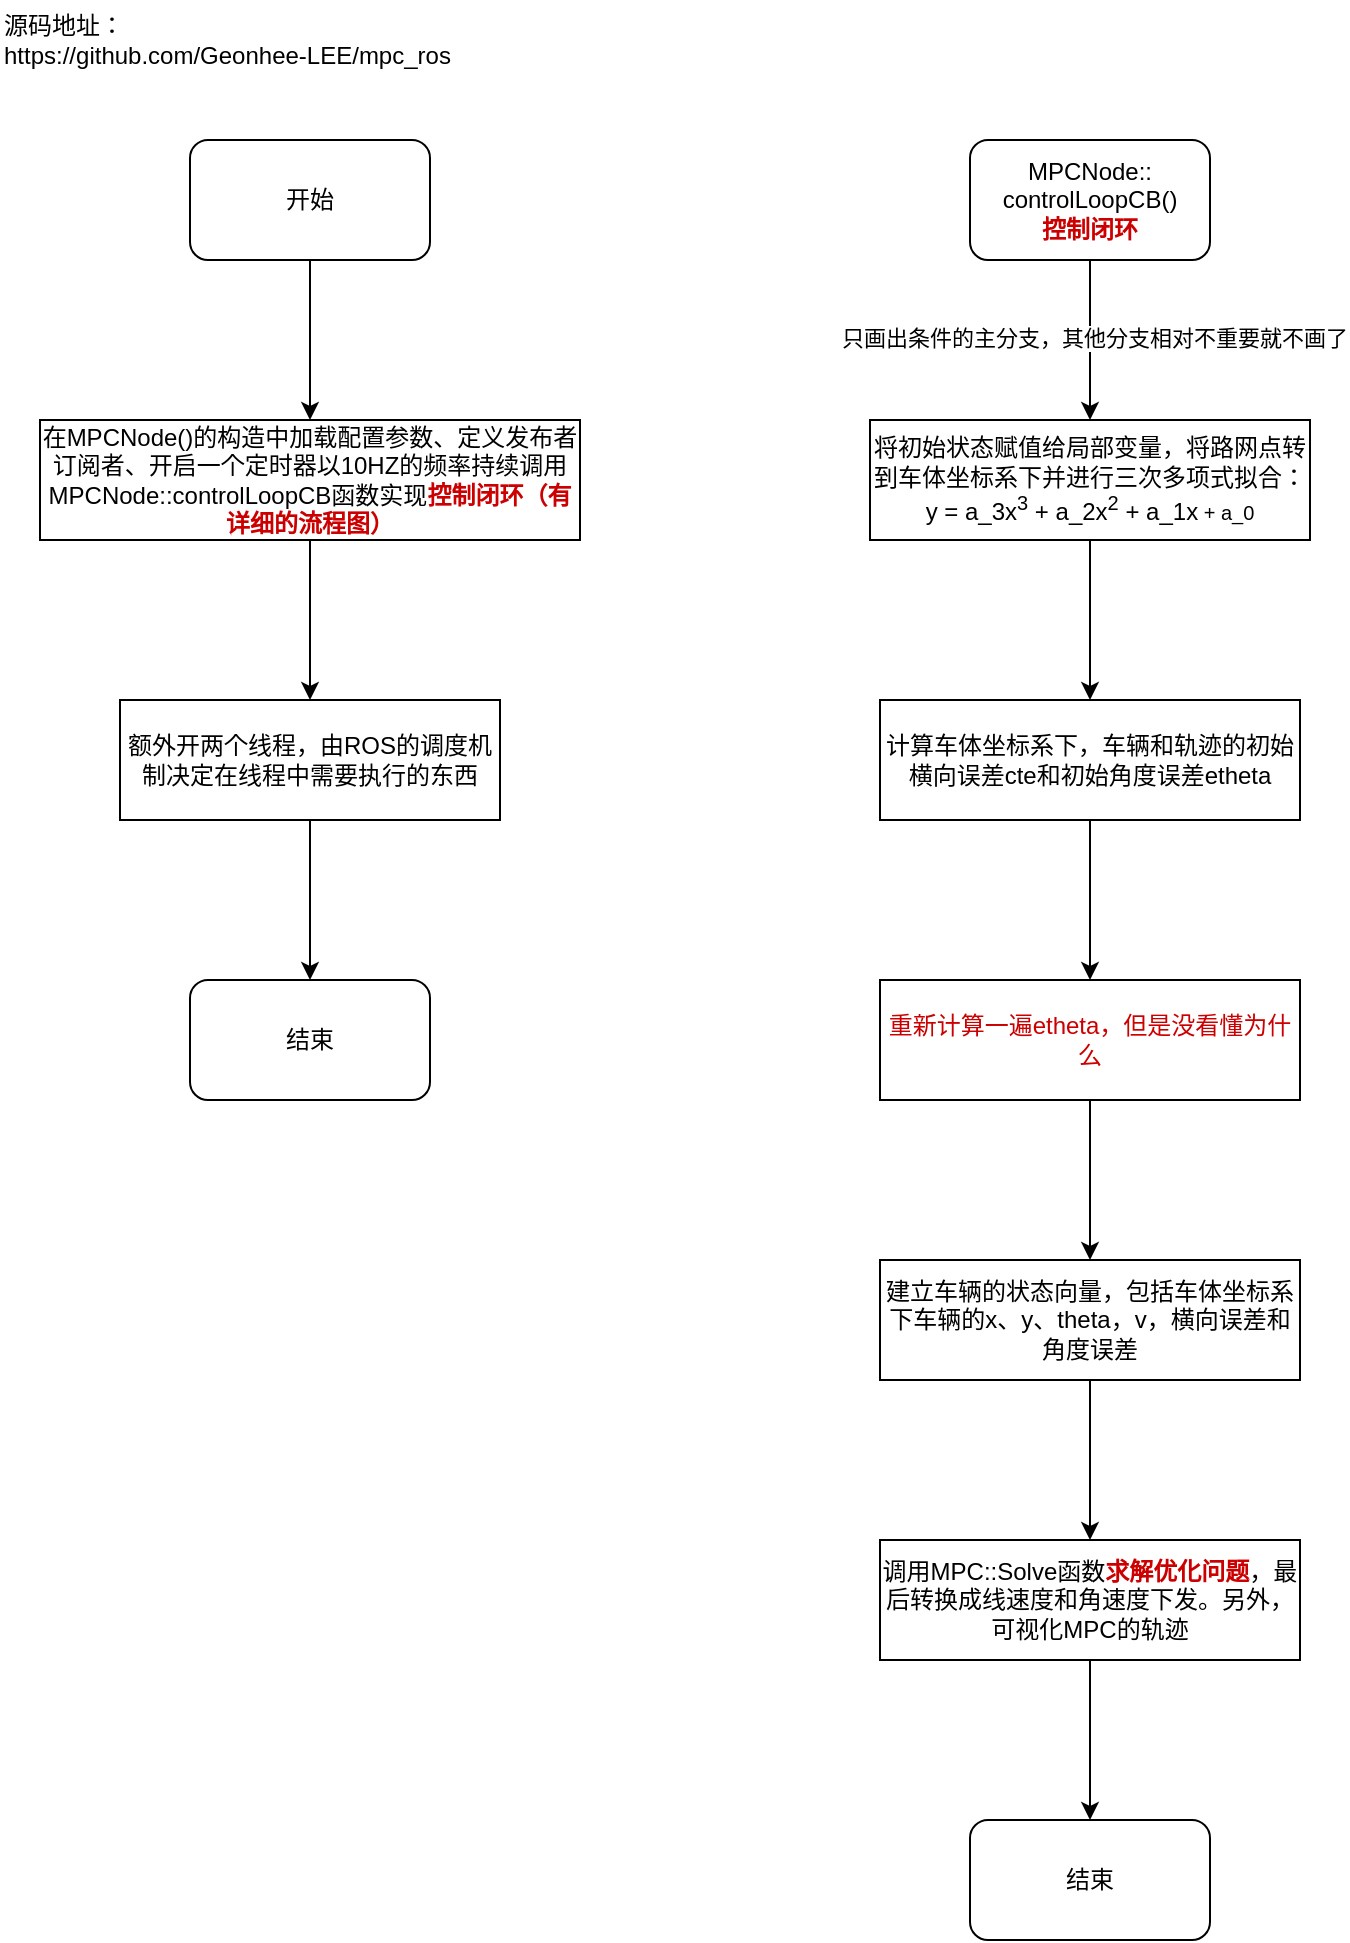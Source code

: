 <mxfile version="25.0.3">
  <diagram name="第 1 页" id="hwGAMa8Qym_tdzRik-dT">
    <mxGraphModel dx="1946" dy="1080" grid="1" gridSize="10" guides="1" tooltips="1" connect="1" arrows="1" fold="1" page="1" pageScale="1" pageWidth="827" pageHeight="1169" math="0" shadow="0">
      <root>
        <mxCell id="0" />
        <mxCell id="1" parent="0" />
        <mxCell id="DEDyVDNNjn7AEogCk7KL-1" value="源码地址：&lt;div&gt;https://github.com/Geonhee-LEE/mpc_ros&lt;/div&gt;" style="text;html=1;align=left;verticalAlign=middle;resizable=0;points=[];autosize=1;strokeColor=none;fillColor=none;" vertex="1" parent="1">
          <mxGeometry x="20" y="10" width="250" height="40" as="geometry" />
        </mxCell>
        <mxCell id="DEDyVDNNjn7AEogCk7KL-4" value="" style="edgeStyle=orthogonalEdgeStyle;rounded=0;orthogonalLoop=1;jettySize=auto;html=1;" edge="1" parent="1" source="DEDyVDNNjn7AEogCk7KL-2" target="DEDyVDNNjn7AEogCk7KL-3">
          <mxGeometry relative="1" as="geometry" />
        </mxCell>
        <mxCell id="DEDyVDNNjn7AEogCk7KL-2" value="开始" style="rounded=1;whiteSpace=wrap;html=1;" vertex="1" parent="1">
          <mxGeometry x="115" y="80" width="120" height="60" as="geometry" />
        </mxCell>
        <mxCell id="DEDyVDNNjn7AEogCk7KL-8" value="" style="edgeStyle=orthogonalEdgeStyle;rounded=0;orthogonalLoop=1;jettySize=auto;html=1;" edge="1" parent="1" source="DEDyVDNNjn7AEogCk7KL-3" target="DEDyVDNNjn7AEogCk7KL-7">
          <mxGeometry relative="1" as="geometry" />
        </mxCell>
        <mxCell id="DEDyVDNNjn7AEogCk7KL-3" value="在MPCNode()的构造中加载配置参数、定义发布者订阅者、开启一个定时器以10HZ的频率持续调用MPCNode::controlLoopCB函数实现&lt;b&gt;&lt;font color=&quot;#cc0000&quot;&gt;控制闭环（有详细的流程图）&lt;/font&gt;&lt;/b&gt;" style="whiteSpace=wrap;html=1;rounded=0;" vertex="1" parent="1">
          <mxGeometry x="40" y="220" width="270" height="60" as="geometry" />
        </mxCell>
        <mxCell id="DEDyVDNNjn7AEogCk7KL-10" value="" style="edgeStyle=orthogonalEdgeStyle;rounded=0;orthogonalLoop=1;jettySize=auto;html=1;" edge="1" parent="1" source="DEDyVDNNjn7AEogCk7KL-7" target="DEDyVDNNjn7AEogCk7KL-9">
          <mxGeometry relative="1" as="geometry" />
        </mxCell>
        <mxCell id="DEDyVDNNjn7AEogCk7KL-7" value="额外开两个线程，由ROS的调度机制决定在线程中需要执行的东西" style="whiteSpace=wrap;html=1;rounded=0;" vertex="1" parent="1">
          <mxGeometry x="80" y="360" width="190" height="60" as="geometry" />
        </mxCell>
        <mxCell id="DEDyVDNNjn7AEogCk7KL-9" value="结束" style="whiteSpace=wrap;html=1;rounded=1;" vertex="1" parent="1">
          <mxGeometry x="115" y="500" width="120" height="60" as="geometry" />
        </mxCell>
        <mxCell id="DEDyVDNNjn7AEogCk7KL-11" value="" style="edgeStyle=orthogonalEdgeStyle;rounded=0;orthogonalLoop=1;jettySize=auto;html=1;" edge="1" source="DEDyVDNNjn7AEogCk7KL-12" target="DEDyVDNNjn7AEogCk7KL-14" parent="1">
          <mxGeometry relative="1" as="geometry" />
        </mxCell>
        <mxCell id="DEDyVDNNjn7AEogCk7KL-18" value="只画出条件的主分支，其他分支相对不重要就不画了" style="edgeLabel;html=1;align=center;verticalAlign=middle;resizable=0;points=[];" vertex="1" connectable="0" parent="DEDyVDNNjn7AEogCk7KL-11">
          <mxGeometry x="-0.025" y="2" relative="1" as="geometry">
            <mxPoint as="offset" />
          </mxGeometry>
        </mxCell>
        <mxCell id="DEDyVDNNjn7AEogCk7KL-12" value="MPCNode::&lt;div&gt;controlLoopCB()&lt;/div&gt;&lt;div&gt;&lt;b&gt;&lt;font color=&quot;#cc0000&quot;&gt;控制闭环&lt;/font&gt;&lt;/b&gt;&lt;/div&gt;" style="rounded=1;whiteSpace=wrap;html=1;" vertex="1" parent="1">
          <mxGeometry x="505" y="80" width="120" height="60" as="geometry" />
        </mxCell>
        <mxCell id="DEDyVDNNjn7AEogCk7KL-13" value="" style="edgeStyle=orthogonalEdgeStyle;rounded=0;orthogonalLoop=1;jettySize=auto;html=1;" edge="1" source="DEDyVDNNjn7AEogCk7KL-14" target="DEDyVDNNjn7AEogCk7KL-16" parent="1">
          <mxGeometry relative="1" as="geometry" />
        </mxCell>
        <mxCell id="DEDyVDNNjn7AEogCk7KL-14" value="将初始状态赋值给局部变量，将路网点转到车体坐标系下并进行三次多项式拟合：&lt;div&gt;y = a_3x&lt;sup&gt;3&lt;/sup&gt; +&amp;nbsp;&lt;span style=&quot;background-color: initial;&quot;&gt;a_2x&lt;/span&gt;&lt;sup style=&quot;background-color: initial;&quot;&gt;2&lt;/sup&gt;&lt;span style=&quot;background-color: initial;&quot;&gt;&amp;nbsp;&lt;/span&gt;&lt;span style=&quot;background-color: initial;&quot;&gt;+&amp;nbsp;&lt;/span&gt;&lt;span style=&quot;background-color: initial;&quot;&gt;a_1x&lt;span style=&quot;font-size: 10px;&quot;&gt;&amp;nbsp;+ a_0&lt;/span&gt;&lt;/span&gt;&lt;/div&gt;" style="whiteSpace=wrap;html=1;rounded=0;" vertex="1" parent="1">
          <mxGeometry x="455" y="220" width="220" height="60" as="geometry" />
        </mxCell>
        <mxCell id="DEDyVDNNjn7AEogCk7KL-20" value="" style="edgeStyle=orthogonalEdgeStyle;rounded=0;orthogonalLoop=1;jettySize=auto;html=1;" edge="1" parent="1" source="DEDyVDNNjn7AEogCk7KL-16" target="DEDyVDNNjn7AEogCk7KL-19">
          <mxGeometry relative="1" as="geometry" />
        </mxCell>
        <mxCell id="DEDyVDNNjn7AEogCk7KL-16" value="计算车体坐标系下，车辆和轨迹的初始横向误差cte和初始角度误差etheta" style="whiteSpace=wrap;html=1;rounded=0;" vertex="1" parent="1">
          <mxGeometry x="460" y="360" width="210" height="60" as="geometry" />
        </mxCell>
        <mxCell id="DEDyVDNNjn7AEogCk7KL-22" value="" style="edgeStyle=orthogonalEdgeStyle;rounded=0;orthogonalLoop=1;jettySize=auto;html=1;" edge="1" parent="1" source="DEDyVDNNjn7AEogCk7KL-19" target="DEDyVDNNjn7AEogCk7KL-21">
          <mxGeometry relative="1" as="geometry" />
        </mxCell>
        <mxCell id="DEDyVDNNjn7AEogCk7KL-19" value="&lt;font color=&quot;#cc0000&quot;&gt;重新计算一遍etheta，但是没看懂为什么&lt;/font&gt;" style="whiteSpace=wrap;html=1;rounded=0;" vertex="1" parent="1">
          <mxGeometry x="460" y="500" width="210" height="60" as="geometry" />
        </mxCell>
        <mxCell id="DEDyVDNNjn7AEogCk7KL-24" value="" style="edgeStyle=orthogonalEdgeStyle;rounded=0;orthogonalLoop=1;jettySize=auto;html=1;" edge="1" parent="1" source="DEDyVDNNjn7AEogCk7KL-21" target="DEDyVDNNjn7AEogCk7KL-23">
          <mxGeometry relative="1" as="geometry" />
        </mxCell>
        <mxCell id="DEDyVDNNjn7AEogCk7KL-21" value="建立车辆的状态向量，包括车体坐标系下车辆的x、y、theta，v，横向误差和角度误差" style="whiteSpace=wrap;html=1;rounded=0;" vertex="1" parent="1">
          <mxGeometry x="460" y="640" width="210" height="60" as="geometry" />
        </mxCell>
        <mxCell id="DEDyVDNNjn7AEogCk7KL-26" value="" style="edgeStyle=orthogonalEdgeStyle;rounded=0;orthogonalLoop=1;jettySize=auto;html=1;" edge="1" parent="1" source="DEDyVDNNjn7AEogCk7KL-23" target="DEDyVDNNjn7AEogCk7KL-25">
          <mxGeometry relative="1" as="geometry" />
        </mxCell>
        <mxCell id="DEDyVDNNjn7AEogCk7KL-23" value="调用MPC::Solve函数&lt;b&gt;&lt;font color=&quot;#cc0000&quot;&gt;求解优化问题&lt;/font&gt;&lt;/b&gt;，最后转换成线速度和角速度下发。另外，可视化MPC的轨迹" style="whiteSpace=wrap;html=1;rounded=0;" vertex="1" parent="1">
          <mxGeometry x="460" y="780" width="210" height="60" as="geometry" />
        </mxCell>
        <mxCell id="DEDyVDNNjn7AEogCk7KL-25" value="结束" style="whiteSpace=wrap;html=1;rounded=1;" vertex="1" parent="1">
          <mxGeometry x="505" y="920" width="120" height="60" as="geometry" />
        </mxCell>
      </root>
    </mxGraphModel>
  </diagram>
</mxfile>
